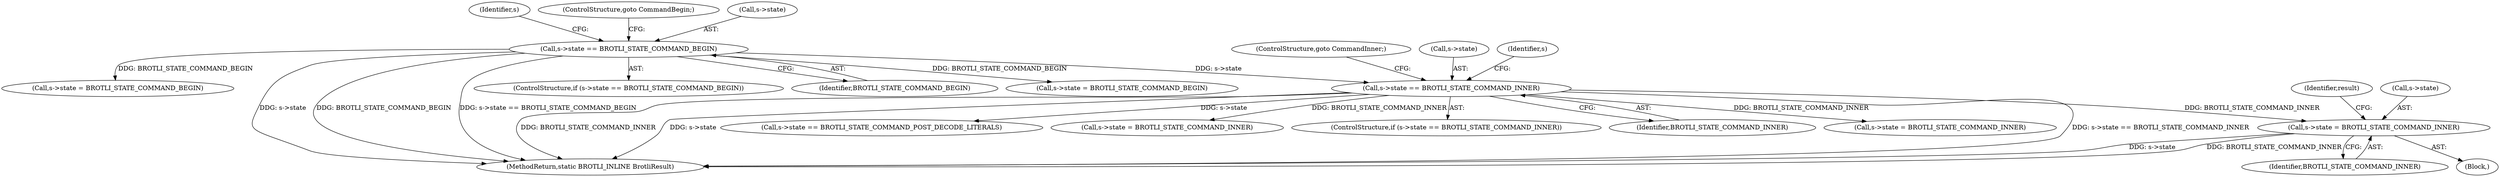 digraph "0_Chrome_7716418a27d561ee295a99f11fd3865580748de2@pointer" {
"1000302" [label="(Call,s->state = BROTLI_STATE_COMMAND_INNER)"];
"1000172" [label="(Call,s->state == BROTLI_STATE_COMMAND_INNER)"];
"1000163" [label="(Call,s->state == BROTLI_STATE_COMMAND_BEGIN)"];
"1000308" [label="(Identifier,result)"];
"1000302" [label="(Call,s->state = BROTLI_STATE_COMMAND_INNER)"];
"1000163" [label="(Call,s->state == BROTLI_STATE_COMMAND_BEGIN)"];
"1000303" [label="(Call,s->state)"];
"1000167" [label="(Identifier,BROTLI_STATE_COMMAND_BEGIN)"];
"1000205" [label="(Call,s->state = BROTLI_STATE_COMMAND_BEGIN)"];
"1000174" [label="(Identifier,s)"];
"1000178" [label="(ControlStructure,goto CommandInner;)"];
"1000173" [label="(Call,s->state)"];
"1000176" [label="(Identifier,BROTLI_STATE_COMMAND_INNER)"];
"1000301" [label="(Block,)"];
"1000459" [label="(Call,s->state = BROTLI_STATE_COMMAND_INNER)"];
"1000306" [label="(Identifier,BROTLI_STATE_COMMAND_INNER)"];
"1000172" [label="(Call,s->state == BROTLI_STATE_COMMAND_INNER)"];
"1000217" [label="(Call,s->state = BROTLI_STATE_COMMAND_BEGIN)"];
"1000183" [label="(Identifier,s)"];
"1001174" [label="(MethodReturn,static BROTLI_INLINE BrotliResult)"];
"1000181" [label="(Call,s->state == BROTLI_STATE_COMMAND_POST_DECODE_LITERALS)"];
"1000271" [label="(Call,s->state = BROTLI_STATE_COMMAND_INNER)"];
"1000171" [label="(ControlStructure,if (s->state == BROTLI_STATE_COMMAND_INNER))"];
"1000169" [label="(ControlStructure,goto CommandBegin;)"];
"1000164" [label="(Call,s->state)"];
"1000162" [label="(ControlStructure,if (s->state == BROTLI_STATE_COMMAND_BEGIN))"];
"1000302" -> "1000301"  [label="AST: "];
"1000302" -> "1000306"  [label="CFG: "];
"1000303" -> "1000302"  [label="AST: "];
"1000306" -> "1000302"  [label="AST: "];
"1000308" -> "1000302"  [label="CFG: "];
"1000302" -> "1001174"  [label="DDG: s->state"];
"1000302" -> "1001174"  [label="DDG: BROTLI_STATE_COMMAND_INNER"];
"1000172" -> "1000302"  [label="DDG: BROTLI_STATE_COMMAND_INNER"];
"1000172" -> "1000171"  [label="AST: "];
"1000172" -> "1000176"  [label="CFG: "];
"1000173" -> "1000172"  [label="AST: "];
"1000176" -> "1000172"  [label="AST: "];
"1000178" -> "1000172"  [label="CFG: "];
"1000183" -> "1000172"  [label="CFG: "];
"1000172" -> "1001174"  [label="DDG: s->state == BROTLI_STATE_COMMAND_INNER"];
"1000172" -> "1001174"  [label="DDG: BROTLI_STATE_COMMAND_INNER"];
"1000172" -> "1001174"  [label="DDG: s->state"];
"1000163" -> "1000172"  [label="DDG: s->state"];
"1000172" -> "1000181"  [label="DDG: s->state"];
"1000172" -> "1000271"  [label="DDG: BROTLI_STATE_COMMAND_INNER"];
"1000172" -> "1000459"  [label="DDG: BROTLI_STATE_COMMAND_INNER"];
"1000163" -> "1000162"  [label="AST: "];
"1000163" -> "1000167"  [label="CFG: "];
"1000164" -> "1000163"  [label="AST: "];
"1000167" -> "1000163"  [label="AST: "];
"1000169" -> "1000163"  [label="CFG: "];
"1000174" -> "1000163"  [label="CFG: "];
"1000163" -> "1001174"  [label="DDG: s->state"];
"1000163" -> "1001174"  [label="DDG: BROTLI_STATE_COMMAND_BEGIN"];
"1000163" -> "1001174"  [label="DDG: s->state == BROTLI_STATE_COMMAND_BEGIN"];
"1000163" -> "1000205"  [label="DDG: BROTLI_STATE_COMMAND_BEGIN"];
"1000163" -> "1000217"  [label="DDG: BROTLI_STATE_COMMAND_BEGIN"];
}
